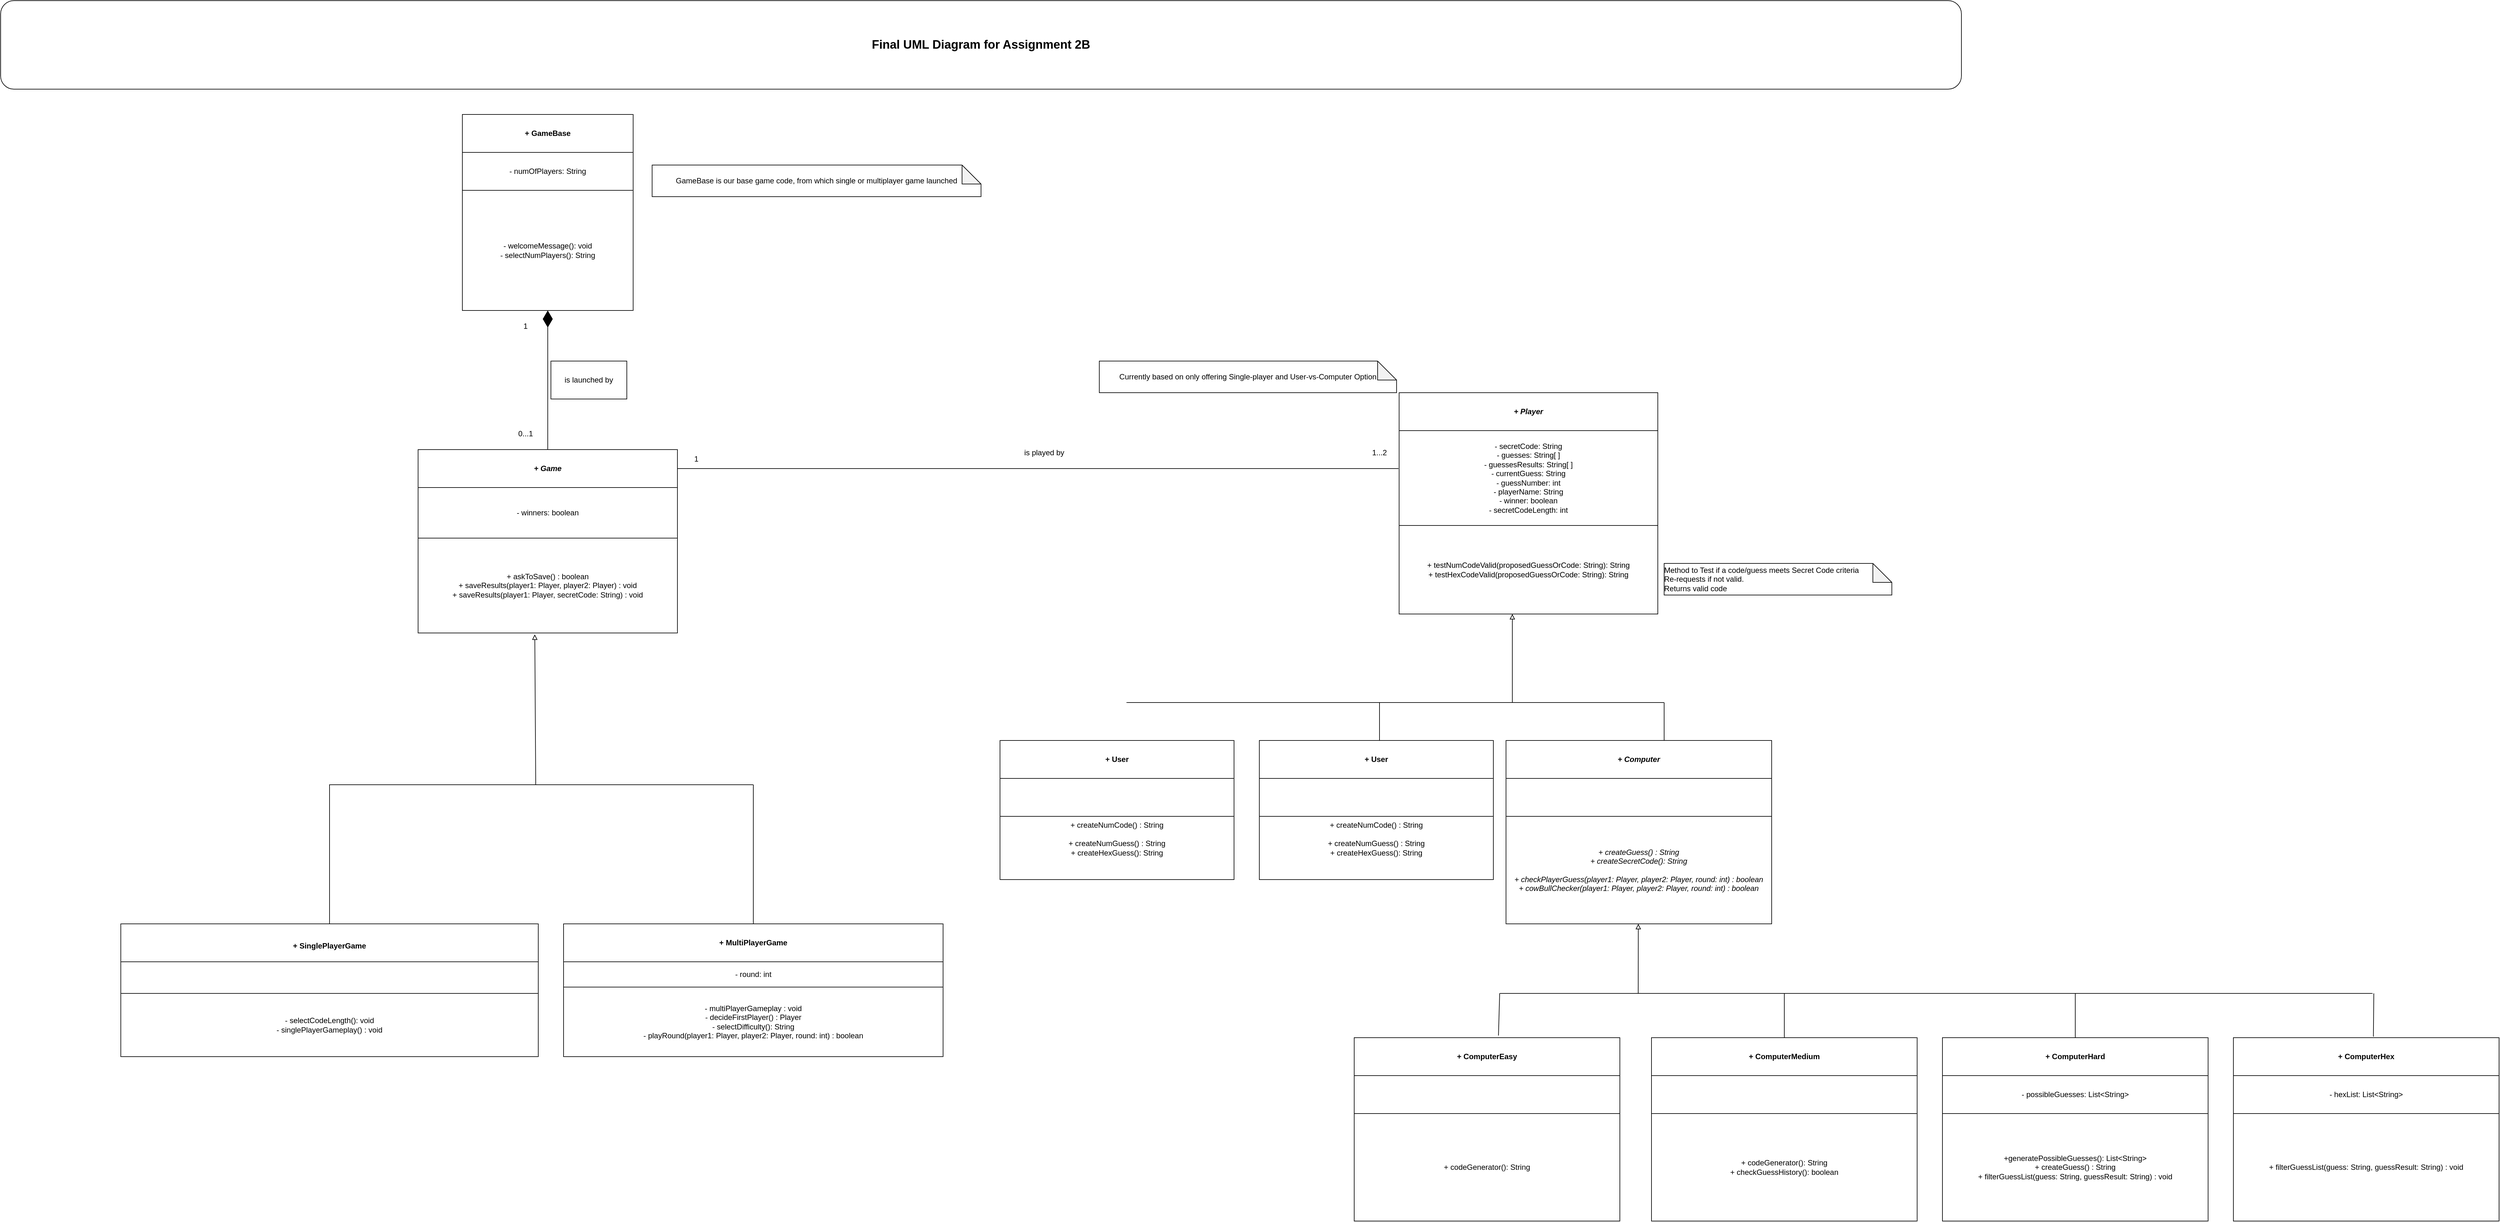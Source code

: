 <mxfile version="24.4.0" type="github">
  <diagram name="Page-1" id="k0b15O7BoX57XoeLq1dA">
    <mxGraphModel dx="4080" dy="3046" grid="1" gridSize="10" guides="1" tooltips="1" connect="1" arrows="1" fold="1" page="1" pageScale="1" pageWidth="827" pageHeight="1169" math="0" shadow="0">
      <root>
        <mxCell id="0" />
        <mxCell id="1" parent="0" />
        <mxCell id="XR4MavHLO2OCBJJE3bpX-2" value="&lt;i&gt;+ Player&lt;/i&gt;" style="rounded=0;whiteSpace=wrap;html=1;fontStyle=1" parent="1" vertex="1">
          <mxGeometry x="2351" y="430" width="409" height="60" as="geometry" />
        </mxCell>
        <mxCell id="XR4MavHLO2OCBJJE3bpX-3" value="&lt;div&gt;- secretCode: String&lt;/div&gt;&lt;div&gt;- guesses: String[ ]&lt;/div&gt;&lt;div&gt;- guessesResults: String[ ]&lt;/div&gt;&lt;div&gt;- currentGuess: String&lt;/div&gt;&lt;div&gt;- guessNumber: int&lt;/div&gt;&lt;div&gt;- playerName: String&lt;/div&gt;&lt;div&gt;- winner: boolean&lt;/div&gt;&lt;div&gt;- secretCodeLength: int&lt;/div&gt;" style="rounded=0;whiteSpace=wrap;html=1;" parent="1" vertex="1">
          <mxGeometry x="2351" y="490" width="409" height="150" as="geometry" />
        </mxCell>
        <mxCell id="XR4MavHLO2OCBJJE3bpX-4" value="&lt;span style=&quot;caret-color: rgb(0, 0, 0); color: rgb(0, 0, 0); font-family: Helvetica; font-size: 12px; font-style: normal; font-variant-caps: normal; font-weight: 400; letter-spacing: normal; orphans: auto; text-align: center; text-indent: 0px; text-transform: none; white-space: normal; widows: auto; word-spacing: 0px; -webkit-text-stroke-width: 0px; background-color: rgb(251, 251, 251); text-decoration: none; display: inline !important; float: none;&quot;&gt;+ testNumCodeValid(proposedGuessOrCode: String): String&lt;/span&gt;&lt;div&gt;&lt;span style=&quot;caret-color: rgb(0, 0, 0); color: rgb(0, 0, 0); font-family: Helvetica; font-size: 12px; font-style: normal; font-variant-caps: normal; font-weight: 400; letter-spacing: normal; orphans: auto; text-align: center; text-indent: 0px; text-transform: none; white-space: normal; widows: auto; word-spacing: 0px; -webkit-text-stroke-width: 0px; background-color: rgb(251, 251, 251); text-decoration: none; display: inline !important; float: none;&quot;&gt;+ testHexCodeValid(proposedGuessOrCode: String): String&lt;br&gt;&lt;/span&gt;&lt;/div&gt;" style="rounded=0;whiteSpace=wrap;html=1;fontStyle=2" parent="1" vertex="1">
          <mxGeometry x="2351" y="640" width="409" height="140" as="geometry" />
        </mxCell>
        <mxCell id="XR4MavHLO2OCBJJE3bpX-5" value="" style="endArrow=none;html=1;rounded=0;" parent="1" edge="1">
          <mxGeometry width="50" height="50" relative="1" as="geometry">
            <mxPoint x="2320" y="980" as="sourcePoint" />
            <mxPoint x="2320" y="920" as="targetPoint" />
          </mxGeometry>
        </mxCell>
        <mxCell id="XR4MavHLO2OCBJJE3bpX-6" value="" style="endArrow=none;html=1;rounded=0;" parent="1" edge="1">
          <mxGeometry width="50" height="50" relative="1" as="geometry">
            <mxPoint x="1920" y="920" as="sourcePoint" />
            <mxPoint x="2570" y="920" as="targetPoint" />
          </mxGeometry>
        </mxCell>
        <mxCell id="XR4MavHLO2OCBJJE3bpX-7" value="" style="endArrow=none;html=1;rounded=0;" parent="1" edge="1">
          <mxGeometry width="50" height="50" relative="1" as="geometry">
            <mxPoint x="2570" y="920" as="sourcePoint" />
            <mxPoint x="2770" y="920" as="targetPoint" />
          </mxGeometry>
        </mxCell>
        <mxCell id="XR4MavHLO2OCBJJE3bpX-8" value="" style="endArrow=none;html=1;rounded=0;" parent="1" edge="1">
          <mxGeometry width="50" height="50" relative="1" as="geometry">
            <mxPoint x="2770" y="980" as="sourcePoint" />
            <mxPoint x="2770" y="920" as="targetPoint" />
          </mxGeometry>
        </mxCell>
        <mxCell id="XR4MavHLO2OCBJJE3bpX-9" value="" style="endArrow=block;html=1;rounded=0;endFill=0;entryX=0.431;entryY=1.025;entryDx=0;entryDy=0;entryPerimeter=0;" parent="1" edge="1">
          <mxGeometry width="50" height="50" relative="1" as="geometry">
            <mxPoint x="2530" y="920" as="sourcePoint" />
            <mxPoint x="2529.999" y="780" as="targetPoint" />
          </mxGeometry>
        </mxCell>
        <mxCell id="XR4MavHLO2OCBJJE3bpX-10" value="+ User" style="rounded=0;whiteSpace=wrap;html=1;fontStyle=1" parent="1" vertex="1">
          <mxGeometry x="2130" y="980" width="370" height="60" as="geometry" />
        </mxCell>
        <mxCell id="XR4MavHLO2OCBJJE3bpX-11" value="" style="rounded=0;whiteSpace=wrap;html=1;" parent="1" vertex="1">
          <mxGeometry x="2130" y="1040" width="370" height="60" as="geometry" />
        </mxCell>
        <mxCell id="XR4MavHLO2OCBJJE3bpX-12" value="&lt;div&gt;&lt;div style=&quot;font-size: 12.0px;&quot;&gt;+ createNumCode() : String&lt;/div&gt;&lt;div style=&quot;font-size: 12.0px;&quot;&gt;&lt;br&gt;&lt;/div&gt;&lt;div style=&quot;font-size: 12.0px;&quot;&gt;+ createNumGuess() : String&lt;/div&gt;&lt;/div&gt;&lt;div style=&quot;font-size: 12.0px;&quot;&gt;+ createHexGuess(): String&lt;/div&gt;&lt;div style=&quot;font-size: 12.0px;&quot;&gt;&lt;br&gt;&lt;/div&gt;&lt;div style=&quot;font-size: 12.0px;&quot;&gt;&lt;br&gt;&lt;/div&gt;" style="rounded=0;whiteSpace=wrap;html=1;" parent="1" vertex="1">
          <mxGeometry x="2130" y="1100" width="370" height="100" as="geometry" />
        </mxCell>
        <mxCell id="XR4MavHLO2OCBJJE3bpX-13" value="&lt;i&gt;+ Computer&lt;/i&gt;" style="rounded=0;whiteSpace=wrap;html=1;fontStyle=1" parent="1" vertex="1">
          <mxGeometry x="2520" y="980" width="420" height="60" as="geometry" />
        </mxCell>
        <mxCell id="XR4MavHLO2OCBJJE3bpX-14" value="" style="rounded=0;whiteSpace=wrap;html=1;" parent="1" vertex="1">
          <mxGeometry x="2520" y="1040" width="420" height="60" as="geometry" />
        </mxCell>
        <mxCell id="XR4MavHLO2OCBJJE3bpX-15" value="&lt;div&gt;&lt;span style=&quot;font-size: 12.0px;&quot;&gt;&lt;i&gt;+ createGuess() : String&lt;/i&gt;&lt;/span&gt;&lt;br&gt;&lt;/div&gt;&lt;div&gt;&lt;span style=&quot;font-size: 12.0px;&quot;&gt;&lt;i&gt;+ createSecretCode(): String&lt;/i&gt;&lt;/span&gt;&lt;/div&gt;&lt;div&gt;&lt;span style=&quot;font-size: 12.0px;&quot;&gt;&lt;i&gt;&lt;br&gt;&lt;/i&gt;&lt;/span&gt;&lt;/div&gt;&lt;div&gt;&lt;div&gt;&lt;i&gt;+ checkPlayerGuess(player1: Player, player2: Player, round: int) : boolean&lt;br&gt;&lt;/i&gt;&lt;/div&gt;&lt;div&gt;&lt;i&gt;+ cowBullChecker&lt;span style=&quot;font-size: 12.0px;&quot;&gt;(player1: Player, player2: Player, round: int) : boolean&lt;/span&gt;&lt;/i&gt;&lt;/div&gt;&lt;/div&gt;" style="rounded=0;whiteSpace=wrap;html=1;" parent="1" vertex="1">
          <mxGeometry x="2520" y="1100" width="420" height="170" as="geometry" />
        </mxCell>
        <mxCell id="XR4MavHLO2OCBJJE3bpX-16" value="" style="endArrow=none;html=1;rounded=0;exitX=1;exitY=0.5;exitDx=0;exitDy=0;" parent="1" source="XR4MavHLO2OCBJJE3bpX-37" edge="1">
          <mxGeometry width="50" height="50" relative="1" as="geometry">
            <mxPoint x="1816" y="548.75" as="sourcePoint" />
            <mxPoint x="2350" y="550" as="targetPoint" />
          </mxGeometry>
        </mxCell>
        <mxCell id="XR4MavHLO2OCBJJE3bpX-17" value="+ GameBase" style="rounded=0;whiteSpace=wrap;html=1;fontStyle=1" parent="1" vertex="1">
          <mxGeometry x="870" y="-10" width="270" height="60" as="geometry" />
        </mxCell>
        <mxCell id="XR4MavHLO2OCBJJE3bpX-18" value="&lt;div&gt;- numOfPlayers: String&lt;/div&gt;" style="rounded=0;whiteSpace=wrap;html=1;" parent="1" vertex="1">
          <mxGeometry x="870" y="50" width="270" height="60" as="geometry" />
        </mxCell>
        <mxCell id="XR4MavHLO2OCBJJE3bpX-19" value="&lt;div&gt;- welcomeMessage(): void&lt;/div&gt;&lt;div&gt;- selectNumPlayers(): String&lt;/div&gt;" style="rounded=0;whiteSpace=wrap;html=1;" parent="1" vertex="1">
          <mxGeometry x="870" y="110" width="270" height="190" as="geometry" />
        </mxCell>
        <mxCell id="XR4MavHLO2OCBJJE3bpX-20" value="1" style="text;html=1;align=center;verticalAlign=middle;whiteSpace=wrap;rounded=0;" parent="1" vertex="1">
          <mxGeometry x="1210" y="520" width="60" height="30" as="geometry" />
        </mxCell>
        <mxCell id="XR4MavHLO2OCBJJE3bpX-21" value="1...2" style="text;html=1;align=center;verticalAlign=middle;whiteSpace=wrap;rounded=0;" parent="1" vertex="1">
          <mxGeometry x="2290" y="510" width="60" height="30" as="geometry" />
        </mxCell>
        <mxCell id="XR4MavHLO2OCBJJE3bpX-22" value="+ SinglePlayerGame" style="rounded=0;whiteSpace=wrap;html=1;fontStyle=1" parent="1" vertex="1">
          <mxGeometry x="330" y="1270" width="660" height="70" as="geometry" />
        </mxCell>
        <mxCell id="XR4MavHLO2OCBJJE3bpX-23" value="" style="rounded=0;whiteSpace=wrap;html=1;" parent="1" vertex="1">
          <mxGeometry x="330" y="1330" width="660" height="50" as="geometry" />
        </mxCell>
        <mxCell id="XR4MavHLO2OCBJJE3bpX-24" value="&lt;div&gt;&lt;span style=&quot;font-size: 12.0px;&quot;&gt;- selectCodeLength(): void&lt;/span&gt;&lt;br&gt;&lt;/div&gt;-&amp;nbsp;singlePlayerGameplay() : void" style="rounded=0;whiteSpace=wrap;html=1;" parent="1" vertex="1">
          <mxGeometry x="330" y="1380" width="660" height="100" as="geometry" />
        </mxCell>
        <mxCell id="XR4MavHLO2OCBJJE3bpX-25" value="+ MultiPlayerGame" style="rounded=0;whiteSpace=wrap;html=1;fontStyle=1" parent="1" vertex="1">
          <mxGeometry x="1030" y="1270" width="600" height="60" as="geometry" />
        </mxCell>
        <mxCell id="XR4MavHLO2OCBJJE3bpX-26" value="- round: int" style="rounded=0;whiteSpace=wrap;html=1;" parent="1" vertex="1">
          <mxGeometry x="1030" y="1330" width="600" height="40" as="geometry" />
        </mxCell>
        <mxCell id="XR4MavHLO2OCBJJE3bpX-27" value="" style="endArrow=diamondThin;endFill=1;endSize=24;html=1;rounded=0;entryX=0.5;entryY=1;entryDx=0;entryDy=0;exitX=0.5;exitY=0;exitDx=0;exitDy=0;" parent="1" source="XR4MavHLO2OCBJJE3bpX-37" target="XR4MavHLO2OCBJJE3bpX-19" edge="1">
          <mxGeometry width="160" relative="1" as="geometry">
            <mxPoint x="1180" y="611" as="sourcePoint" />
            <mxPoint x="1540" y="611" as="targetPoint" />
          </mxGeometry>
        </mxCell>
        <mxCell id="XR4MavHLO2OCBJJE3bpX-28" value="1" style="text;html=1;align=center;verticalAlign=middle;whiteSpace=wrap;rounded=0;" parent="1" vertex="1">
          <mxGeometry x="940" y="310" width="60" height="30" as="geometry" />
        </mxCell>
        <mxCell id="XR4MavHLO2OCBJJE3bpX-29" value="0...1" style="text;html=1;align=center;verticalAlign=middle;whiteSpace=wrap;rounded=0;" parent="1" vertex="1">
          <mxGeometry x="940" y="482.5" width="60" height="25" as="geometry" />
        </mxCell>
        <mxCell id="XR4MavHLO2OCBJJE3bpX-30" value="&lt;div&gt;- multiPlayerGameplay : void&lt;/div&gt;&lt;div&gt;- decideFirstPlayer() : Player&lt;/div&gt;&lt;div&gt;- selectDifficulty(): String&lt;br&gt;&lt;/div&gt;&lt;div&gt;- playRound(player1: Player, player2: Player, round: int) : boolean&lt;/div&gt;" style="rounded=0;whiteSpace=wrap;html=1;" parent="1" vertex="1">
          <mxGeometry x="1030" y="1370" width="600" height="110" as="geometry" />
        </mxCell>
        <mxCell id="XR4MavHLO2OCBJJE3bpX-31" value="is played by" style="text;html=1;align=center;verticalAlign=middle;whiteSpace=wrap;rounded=0;" parent="1" vertex="1">
          <mxGeometry x="1740" y="510" width="100" height="30" as="geometry" />
        </mxCell>
        <mxCell id="XR4MavHLO2OCBJJE3bpX-33" value="&lt;span style=&quot;font-size: 12.0px; white-space: nowrap;&quot;&gt;Currently based on only offering Single-player and User-vs-Computer Option&lt;/span&gt;" style="shape=note;whiteSpace=wrap;html=1;backgroundOutline=1;darkOpacity=0.05;resizable=1;autosize=0;overflow=width;snapToPoint=0;" parent="1" vertex="1">
          <mxGeometry x="1877" y="380" width="470" height="50" as="geometry" />
        </mxCell>
        <mxCell id="XR4MavHLO2OCBJJE3bpX-34" value="&lt;span style=&quot;text-wrap-mode: nowrap;&quot;&gt;GameBase is our base game code, from which single or multiplayer game launched&lt;/span&gt;" style="shape=note;whiteSpace=wrap;html=1;backgroundOutline=1;darkOpacity=0.05;resizable=1;autosize=0;overflow=width;snapToPoint=0;" parent="1" vertex="1">
          <mxGeometry x="1170" y="70" width="520" height="50" as="geometry" />
        </mxCell>
        <mxCell id="XR4MavHLO2OCBJJE3bpX-35" value="" style="endArrow=block;html=1;rounded=0;endFill=0;entryX=0.45;entryY=1.015;entryDx=0;entryDy=0;entryPerimeter=0;exitX=0.5;exitY=0;exitDx=0;exitDy=0;" parent="1" source="XR4MavHLO2OCBJJE3bpX-22" target="XR4MavHLO2OCBJJE3bpX-42" edge="1">
          <mxGeometry width="50" height="50" relative="1" as="geometry">
            <mxPoint x="450" y="1280" as="sourcePoint" />
            <mxPoint x="986" y="820" as="targetPoint" />
            <Array as="points">
              <mxPoint x="660" y="1050" />
              <mxPoint x="986" y="1050" />
            </Array>
          </mxGeometry>
        </mxCell>
        <mxCell id="XR4MavHLO2OCBJJE3bpX-36" value="" style="endArrow=none;html=1;rounded=0;" parent="1" edge="1">
          <mxGeometry width="50" height="50" relative="1" as="geometry">
            <mxPoint x="980" y="1050" as="sourcePoint" />
            <mxPoint x="1330" y="1050" as="targetPoint" />
          </mxGeometry>
        </mxCell>
        <mxCell id="XR4MavHLO2OCBJJE3bpX-37" value="&lt;i&gt;+ Game&lt;/i&gt;" style="rounded=0;whiteSpace=wrap;html=1;fontStyle=1" parent="1" vertex="1">
          <mxGeometry x="800" y="520" width="410" height="60" as="geometry" />
        </mxCell>
        <mxCell id="XR4MavHLO2OCBJJE3bpX-38" value="" style="endArrow=none;html=1;rounded=0;exitX=0.5;exitY=0;exitDx=0;exitDy=0;" parent="1" source="XR4MavHLO2OCBJJE3bpX-25" edge="1">
          <mxGeometry width="50" height="50" relative="1" as="geometry">
            <mxPoint x="1530" y="1270" as="sourcePoint" />
            <mxPoint x="1330" y="1050" as="targetPoint" />
          </mxGeometry>
        </mxCell>
        <mxCell id="XR4MavHLO2OCBJJE3bpX-39" value="&lt;font style=&quot;font-size: 19px;&quot;&gt;&lt;b&gt;Final UML Diagram for Assignment 2B&lt;/b&gt;&lt;/font&gt;" style="rounded=1;whiteSpace=wrap;html=1;" parent="1" vertex="1">
          <mxGeometry x="140" y="-190" width="3100" height="140" as="geometry" />
        </mxCell>
        <mxCell id="XR4MavHLO2OCBJJE3bpX-40" value="is launched by" style="rounded=0;whiteSpace=wrap;html=1;" parent="1" vertex="1">
          <mxGeometry x="1010" y="380" width="120" height="60" as="geometry" />
        </mxCell>
        <mxCell id="XR4MavHLO2OCBJJE3bpX-41" value="- winners: boolean" style="rounded=0;whiteSpace=wrap;html=1;" parent="1" vertex="1">
          <mxGeometry x="800" y="580" width="410" height="80" as="geometry" />
        </mxCell>
        <mxCell id="XR4MavHLO2OCBJJE3bpX-42" value="&lt;div&gt;&lt;span style=&quot;font-size: 12.0px;&quot;&gt;+ askToSave() : boolean&lt;/span&gt;&lt;br&gt;&lt;/div&gt;&lt;div&gt;&lt;span style=&quot;font-size: 12.0px;&quot;&gt;+ saveResults(player1: Player, player2: Player) : void&lt;/span&gt;&lt;/div&gt;&lt;div&gt;&lt;span style=&quot;font-size: 12.0px;&quot;&gt;+ saveResults(player1: Player, secretCode: String) : void&lt;/span&gt;&lt;/div&gt;" style="rounded=0;whiteSpace=wrap;html=1;" parent="1" vertex="1">
          <mxGeometry x="800" y="660" width="410" height="150" as="geometry" />
        </mxCell>
        <mxCell id="XR4MavHLO2OCBJJE3bpX-43" value="Method to Test if a code/guess meets Secret Code criteria&amp;nbsp;&lt;div&gt;Re-requests if not valid.&lt;div&gt;&lt;span style=&quot;font-size: 12px;&quot;&gt;Returns valid code&amp;nbsp;&lt;/span&gt;&lt;/div&gt;&lt;/div&gt;" style="shape=note;whiteSpace=wrap;html=1;backgroundOutline=1;darkOpacity=0.05;resizable=1;autosize=0;overflow=width;snapToPoint=0;align=left;spacingLeft=0;spacing=2;" parent="1" vertex="1">
          <mxGeometry x="2770" y="700" width="360" height="50" as="geometry" />
        </mxCell>
        <mxCell id="02xlhmb3b4sPCXEWrW8h-1" value="+ ComputerHard" style="rounded=0;whiteSpace=wrap;html=1;fontStyle=1" parent="1" vertex="1">
          <mxGeometry x="3210" y="1450" width="420" height="60" as="geometry" />
        </mxCell>
        <mxCell id="02xlhmb3b4sPCXEWrW8h-2" value="- possibleGuesses: List&amp;lt;String&amp;gt;" style="rounded=0;whiteSpace=wrap;html=1;" parent="1" vertex="1">
          <mxGeometry x="3210" y="1510" width="420" height="60" as="geometry" />
        </mxCell>
        <mxCell id="02xlhmb3b4sPCXEWrW8h-4" value="+ ComputerMedium" style="rounded=0;whiteSpace=wrap;html=1;fontStyle=1" parent="1" vertex="1">
          <mxGeometry x="2750" y="1450" width="420" height="60" as="geometry" />
        </mxCell>
        <mxCell id="02xlhmb3b4sPCXEWrW8h-5" value="" style="rounded=0;whiteSpace=wrap;html=1;" parent="1" vertex="1">
          <mxGeometry x="2750" y="1510" width="420" height="60" as="geometry" />
        </mxCell>
        <mxCell id="02xlhmb3b4sPCXEWrW8h-6" value="&lt;div&gt;&lt;span style=&quot;font-size: 12.0px;&quot;&gt;+ codeGenerator(): String&lt;/span&gt;&lt;br&gt;&lt;/div&gt;&lt;div style=&quot;font-size: 12.0px;&quot;&gt;+ checkGuessHistory(): boolean&lt;/div&gt;" style="rounded=0;whiteSpace=wrap;html=1;" parent="1" vertex="1">
          <mxGeometry x="2750" y="1570" width="420" height="170" as="geometry" />
        </mxCell>
        <mxCell id="02xlhmb3b4sPCXEWrW8h-7" value="+ ComputerEasy" style="rounded=0;whiteSpace=wrap;html=1;fontStyle=1" parent="1" vertex="1">
          <mxGeometry x="2280" y="1450" width="420" height="60" as="geometry" />
        </mxCell>
        <mxCell id="02xlhmb3b4sPCXEWrW8h-8" value="" style="rounded=0;whiteSpace=wrap;html=1;" parent="1" vertex="1">
          <mxGeometry x="2280" y="1510" width="420" height="60" as="geometry" />
        </mxCell>
        <mxCell id="02xlhmb3b4sPCXEWrW8h-9" value="&lt;div&gt;&lt;span style=&quot;font-size: 12.0px;&quot;&gt;+ codeGenerator(): String&lt;/span&gt;&lt;br&gt;&lt;/div&gt;" style="rounded=0;whiteSpace=wrap;html=1;" parent="1" vertex="1">
          <mxGeometry x="2280" y="1570" width="420" height="170" as="geometry" />
        </mxCell>
        <mxCell id="02xlhmb3b4sPCXEWrW8h-10" value="&lt;div&gt;&lt;span style=&quot;font-size: 12.0px;&quot;&gt;+generatePossibleGuesses(): List&amp;lt;String&amp;gt;&lt;/span&gt;&lt;/div&gt;&lt;div&gt;&lt;span style=&quot;font-size: 12.0px;&quot;&gt;+ createGuess() : String&lt;/span&gt;&lt;br&gt;&lt;/div&gt;&lt;div style=&quot;font-size: 12.0px;&quot;&gt;&lt;span style=&quot;font-size: 12.0px;&quot;&gt;+ filterGuessList(guess: String, guessResult: String) : void&lt;/span&gt;&lt;/div&gt;" style="rounded=0;whiteSpace=wrap;html=1;" parent="1" vertex="1">
          <mxGeometry x="3210" y="1570" width="420" height="170" as="geometry" />
        </mxCell>
        <mxCell id="02xlhmb3b4sPCXEWrW8h-11" value="+ ComputerHex" style="rounded=0;whiteSpace=wrap;html=1;fontStyle=1" parent="1" vertex="1">
          <mxGeometry x="3670" y="1450" width="420" height="60" as="geometry" />
        </mxCell>
        <mxCell id="02xlhmb3b4sPCXEWrW8h-12" value="&lt;div&gt;- hexList: List&amp;lt;String&amp;gt;&lt;/div&gt;" style="rounded=0;whiteSpace=wrap;html=1;" parent="1" vertex="1">
          <mxGeometry x="3670" y="1510" width="420" height="60" as="geometry" />
        </mxCell>
        <mxCell id="02xlhmb3b4sPCXEWrW8h-13" value="&lt;div&gt;&lt;span style=&quot;font-size: 12.0px;&quot;&gt;+ filterGuessList(guess: String, guessResult: String) : void&lt;/span&gt;&lt;/div&gt;" style="rounded=0;whiteSpace=wrap;html=1;" parent="1" vertex="1">
          <mxGeometry x="3670" y="1570" width="420" height="170" as="geometry" />
        </mxCell>
        <mxCell id="02xlhmb3b4sPCXEWrW8h-14" value="" style="endArrow=block;html=1;rounded=0;endFill=0;entryX=0.431;entryY=1.025;entryDx=0;entryDy=0;entryPerimeter=0;" parent="1" edge="1">
          <mxGeometry width="50" height="50" relative="1" as="geometry">
            <mxPoint x="2729" y="1380" as="sourcePoint" />
            <mxPoint x="2729.169" y="1270" as="targetPoint" />
          </mxGeometry>
        </mxCell>
        <mxCell id="02xlhmb3b4sPCXEWrW8h-18" value="" style="endArrow=none;html=1;rounded=0;" parent="1" edge="1">
          <mxGeometry width="50" height="50" relative="1" as="geometry">
            <mxPoint x="2510" y="1380" as="sourcePoint" />
            <mxPoint x="3890" y="1380" as="targetPoint" />
          </mxGeometry>
        </mxCell>
        <mxCell id="02xlhmb3b4sPCXEWrW8h-20" value="" style="endArrow=none;html=1;rounded=0;exitX=0.543;exitY=-0.056;exitDx=0;exitDy=0;exitPerimeter=0;" parent="1" source="02xlhmb3b4sPCXEWrW8h-7" edge="1">
          <mxGeometry width="50" height="50" relative="1" as="geometry">
            <mxPoint x="2510" y="1440" as="sourcePoint" />
            <mxPoint x="2510" y="1380" as="targetPoint" />
          </mxGeometry>
        </mxCell>
        <mxCell id="02xlhmb3b4sPCXEWrW8h-21" value="" style="endArrow=none;html=1;rounded=0;exitX=0.5;exitY=0;exitDx=0;exitDy=0;" parent="1" source="02xlhmb3b4sPCXEWrW8h-4" edge="1">
          <mxGeometry width="50" height="50" relative="1" as="geometry">
            <mxPoint x="2980" y="1450" as="sourcePoint" />
            <mxPoint x="2960" y="1380" as="targetPoint" />
          </mxGeometry>
        </mxCell>
        <mxCell id="02xlhmb3b4sPCXEWrW8h-22" value="" style="endArrow=none;html=1;rounded=0;exitX=0.5;exitY=0;exitDx=0;exitDy=0;" parent="1" source="02xlhmb3b4sPCXEWrW8h-1" edge="1">
          <mxGeometry width="50" height="50" relative="1" as="geometry">
            <mxPoint x="3416" y="1450" as="sourcePoint" />
            <mxPoint x="3420" y="1380" as="targetPoint" />
          </mxGeometry>
        </mxCell>
        <mxCell id="02xlhmb3b4sPCXEWrW8h-23" value="" style="endArrow=none;html=1;rounded=0;exitX=0.527;exitY=-0.028;exitDx=0;exitDy=0;exitPerimeter=0;" parent="1" source="02xlhmb3b4sPCXEWrW8h-11" edge="1">
          <mxGeometry width="50" height="50" relative="1" as="geometry">
            <mxPoint x="3900" y="1460" as="sourcePoint" />
            <mxPoint x="3892" y="1380" as="targetPoint" />
          </mxGeometry>
        </mxCell>
        <mxCell id="PEY3FgEig4qBXA6I2DgC-10" value="+ User" style="rounded=0;whiteSpace=wrap;html=1;fontStyle=1" vertex="1" parent="1">
          <mxGeometry x="1720" y="980" width="370" height="60" as="geometry" />
        </mxCell>
        <mxCell id="PEY3FgEig4qBXA6I2DgC-11" value="" style="rounded=0;whiteSpace=wrap;html=1;" vertex="1" parent="1">
          <mxGeometry x="1720" y="1040" width="370" height="60" as="geometry" />
        </mxCell>
        <mxCell id="PEY3FgEig4qBXA6I2DgC-12" value="&lt;div&gt;&lt;div style=&quot;font-size: 12.0px;&quot;&gt;+ createNumCode() : String&lt;/div&gt;&lt;div style=&quot;font-size: 12.0px;&quot;&gt;&lt;br&gt;&lt;/div&gt;&lt;div style=&quot;font-size: 12.0px;&quot;&gt;+ createNumGuess() : String&lt;/div&gt;&lt;/div&gt;&lt;div style=&quot;font-size: 12.0px;&quot;&gt;+ createHexGuess(): String&lt;/div&gt;&lt;div style=&quot;font-size: 12.0px;&quot;&gt;&lt;br&gt;&lt;/div&gt;&lt;div style=&quot;font-size: 12.0px;&quot;&gt;&lt;br&gt;&lt;/div&gt;" style="rounded=0;whiteSpace=wrap;html=1;" vertex="1" parent="1">
          <mxGeometry x="1720" y="1100" width="370" height="100" as="geometry" />
        </mxCell>
      </root>
    </mxGraphModel>
  </diagram>
</mxfile>
